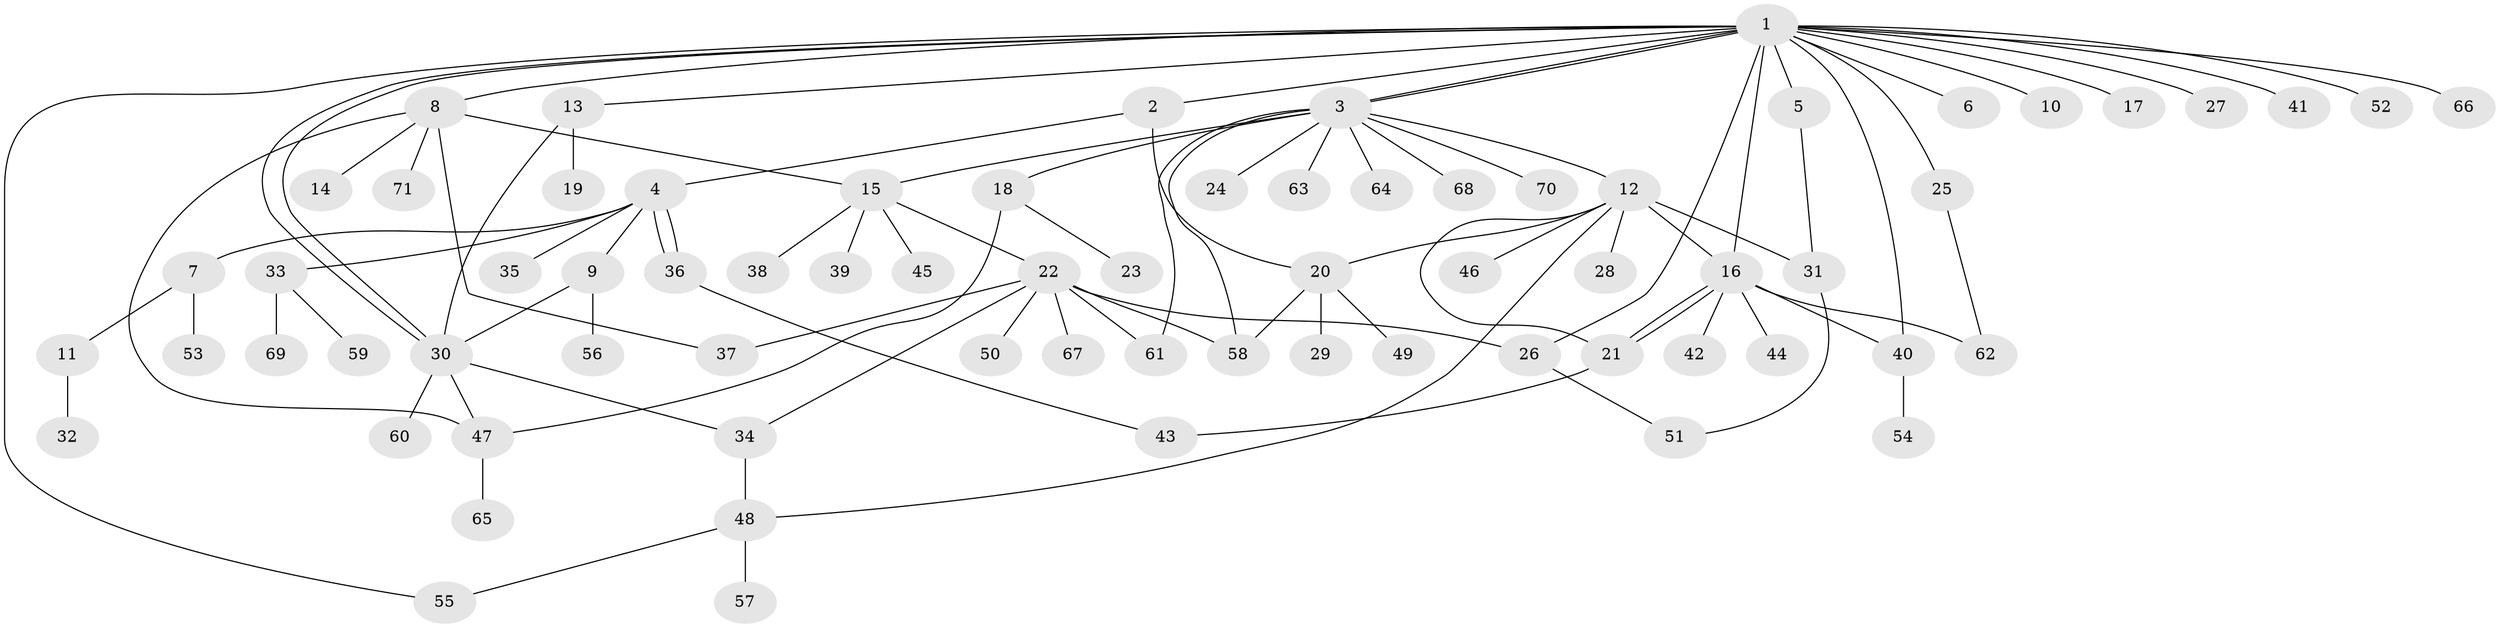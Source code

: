 // Generated by graph-tools (version 1.1) at 2025/35/03/09/25 02:35:23]
// undirected, 71 vertices, 95 edges
graph export_dot {
graph [start="1"]
  node [color=gray90,style=filled];
  1;
  2;
  3;
  4;
  5;
  6;
  7;
  8;
  9;
  10;
  11;
  12;
  13;
  14;
  15;
  16;
  17;
  18;
  19;
  20;
  21;
  22;
  23;
  24;
  25;
  26;
  27;
  28;
  29;
  30;
  31;
  32;
  33;
  34;
  35;
  36;
  37;
  38;
  39;
  40;
  41;
  42;
  43;
  44;
  45;
  46;
  47;
  48;
  49;
  50;
  51;
  52;
  53;
  54;
  55;
  56;
  57;
  58;
  59;
  60;
  61;
  62;
  63;
  64;
  65;
  66;
  67;
  68;
  69;
  70;
  71;
  1 -- 2;
  1 -- 3;
  1 -- 3;
  1 -- 5;
  1 -- 6;
  1 -- 8;
  1 -- 10;
  1 -- 13;
  1 -- 16;
  1 -- 17;
  1 -- 25;
  1 -- 26;
  1 -- 27;
  1 -- 30;
  1 -- 30;
  1 -- 40;
  1 -- 41;
  1 -- 52;
  1 -- 55;
  1 -- 66;
  2 -- 4;
  2 -- 20;
  3 -- 12;
  3 -- 15;
  3 -- 18;
  3 -- 24;
  3 -- 58;
  3 -- 61;
  3 -- 63;
  3 -- 64;
  3 -- 68;
  3 -- 70;
  4 -- 7;
  4 -- 9;
  4 -- 33;
  4 -- 35;
  4 -- 36;
  4 -- 36;
  5 -- 31;
  7 -- 11;
  7 -- 53;
  8 -- 14;
  8 -- 15;
  8 -- 37;
  8 -- 47;
  8 -- 71;
  9 -- 30;
  9 -- 56;
  11 -- 32;
  12 -- 16;
  12 -- 20;
  12 -- 21;
  12 -- 28;
  12 -- 31;
  12 -- 46;
  12 -- 48;
  13 -- 19;
  13 -- 30;
  15 -- 22;
  15 -- 38;
  15 -- 39;
  15 -- 45;
  16 -- 21;
  16 -- 21;
  16 -- 40;
  16 -- 42;
  16 -- 44;
  16 -- 62;
  18 -- 23;
  18 -- 47;
  20 -- 29;
  20 -- 49;
  20 -- 58;
  21 -- 43;
  22 -- 26;
  22 -- 34;
  22 -- 37;
  22 -- 50;
  22 -- 58;
  22 -- 61;
  22 -- 67;
  25 -- 62;
  26 -- 51;
  30 -- 34;
  30 -- 47;
  30 -- 60;
  31 -- 51;
  33 -- 59;
  33 -- 69;
  34 -- 48;
  36 -- 43;
  40 -- 54;
  47 -- 65;
  48 -- 55;
  48 -- 57;
}
